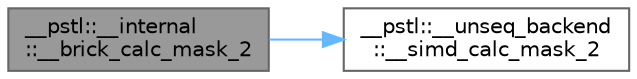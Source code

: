 digraph "__pstl::__internal::__brick_calc_mask_2"
{
 // LATEX_PDF_SIZE
  bgcolor="transparent";
  edge [fontname=Helvetica,fontsize=10,labelfontname=Helvetica,labelfontsize=10];
  node [fontname=Helvetica,fontsize=10,shape=box,height=0.2,width=0.4];
  rankdir="LR";
  Node1 [id="Node000001",label="__pstl::__internal\l::__brick_calc_mask_2",height=0.2,width=0.4,color="gray40", fillcolor="grey60", style="filled", fontcolor="black",tooltip=" "];
  Node1 -> Node2 [id="edge3_Node000001_Node000002",color="steelblue1",style="solid",tooltip=" "];
  Node2 [id="Node000002",label="__pstl::__unseq_backend\l::__simd_calc_mask_2",height=0.2,width=0.4,color="grey40", fillcolor="white", style="filled",URL="$namespace____pstl_1_1____unseq__backend.html#a2a17cb1cac91c919487a9a14776a4b29",tooltip=" "];
}
